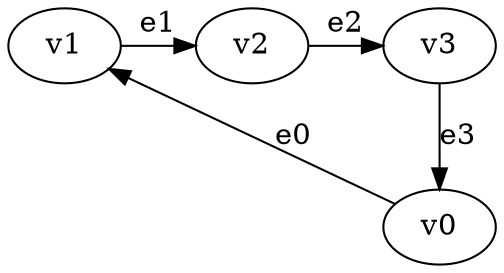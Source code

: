 digraph BasicTemporalConstraints {
    /*
     * Test 01: Basic Linear Constraints
     * 
     * This test demonstrates fundamental temporal constraints using simple
     * linear inequalities and equalities without existential quantifiers.
     * 
     * Expected behavior:
     * - e0 active: time >= 2 (from time 2 onwards)
     * - e1 active: time <= 8 (up to time 8)
     * - e2 active: time = 5 (only at time 5)
     * - e3 active: always (no constraint)
     */
    
    // Player 0 vertices
    v0 [name="v0", player=0];
    v2 [name="v2", player=0];
    
    // Player 1 vertices  
    v1 [name="v1", player=1];
    v3 [name="v3", player=1];
    
    // Basic linear constraints
    v0 -> v1 [label="e0", constraint="time >= 2"];
    v1 -> v2 [label="e1", constraint="time <= 8"];
    v2 -> v3 [label="e2", constraint="time = 5"];
    v3 -> v0 [label="e3"];  // No constraint - always active
}
